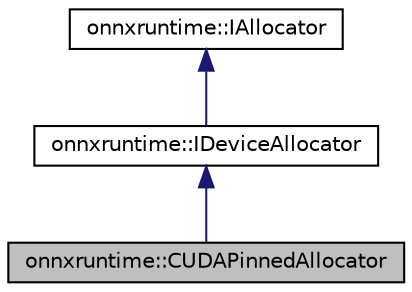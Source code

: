 digraph "onnxruntime::CUDAPinnedAllocator"
{
  edge [fontname="Helvetica",fontsize="10",labelfontname="Helvetica",labelfontsize="10"];
  node [fontname="Helvetica",fontsize="10",shape=record];
  Node0 [label="onnxruntime::CUDAPinnedAllocator",height=0.2,width=0.4,color="black", fillcolor="grey75", style="filled", fontcolor="black"];
  Node1 -> Node0 [dir="back",color="midnightblue",fontsize="10",style="solid"];
  Node1 [label="onnxruntime::IDeviceAllocator",height=0.2,width=0.4,color="black", fillcolor="white", style="filled",URL="$classonnxruntime_1_1IDeviceAllocator.html"];
  Node2 -> Node1 [dir="back",color="midnightblue",fontsize="10",style="solid"];
  Node2 [label="onnxruntime::IAllocator",height=0.2,width=0.4,color="black", fillcolor="white", style="filled",URL="$classonnxruntime_1_1IAllocator.html"];
}
